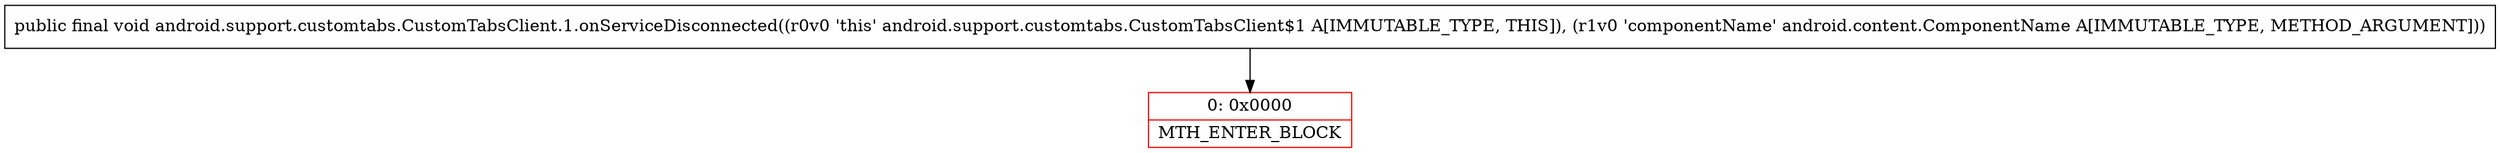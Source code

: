 digraph "CFG forandroid.support.customtabs.CustomTabsClient.1.onServiceDisconnected(Landroid\/content\/ComponentName;)V" {
subgraph cluster_Region_166846211 {
label = "R(0)";
node [shape=record,color=blue];
}
Node_0 [shape=record,color=red,label="{0\:\ 0x0000|MTH_ENTER_BLOCK\l}"];
MethodNode[shape=record,label="{public final void android.support.customtabs.CustomTabsClient.1.onServiceDisconnected((r0v0 'this' android.support.customtabs.CustomTabsClient$1 A[IMMUTABLE_TYPE, THIS]), (r1v0 'componentName' android.content.ComponentName A[IMMUTABLE_TYPE, METHOD_ARGUMENT])) }"];
MethodNode -> Node_0;
}

